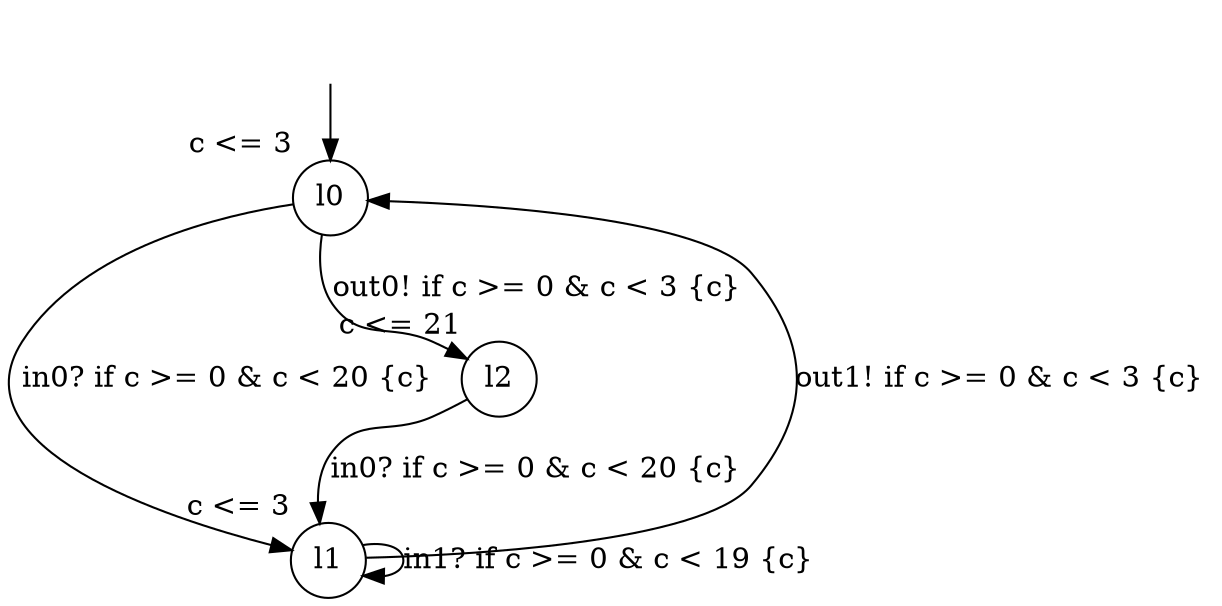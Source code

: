 digraph g {
__start0 [label="" shape="none"];
l0 [shape="circle" margin=0 label="l0", xlabel="c <= 3"];
l1 [shape="circle" margin=0 label="l1", xlabel="c <= 3"];
l2 [shape="circle" margin=0 label="l2", xlabel="c <= 21"];
l0 -> l2 [label="out0! if c >= 0 & c < 3 {c} "];
l0 -> l1 [label="in0? if c >= 0 & c < 20 {c} "];
l1 -> l1 [label="in1? if c >= 0 & c < 19 {c} "];
l1 -> l0 [label="out1! if c >= 0 & c < 3 {c} "];
l2 -> l1 [label="in0? if c >= 0 & c < 20 {c} "];
__start0 -> l0;
}
